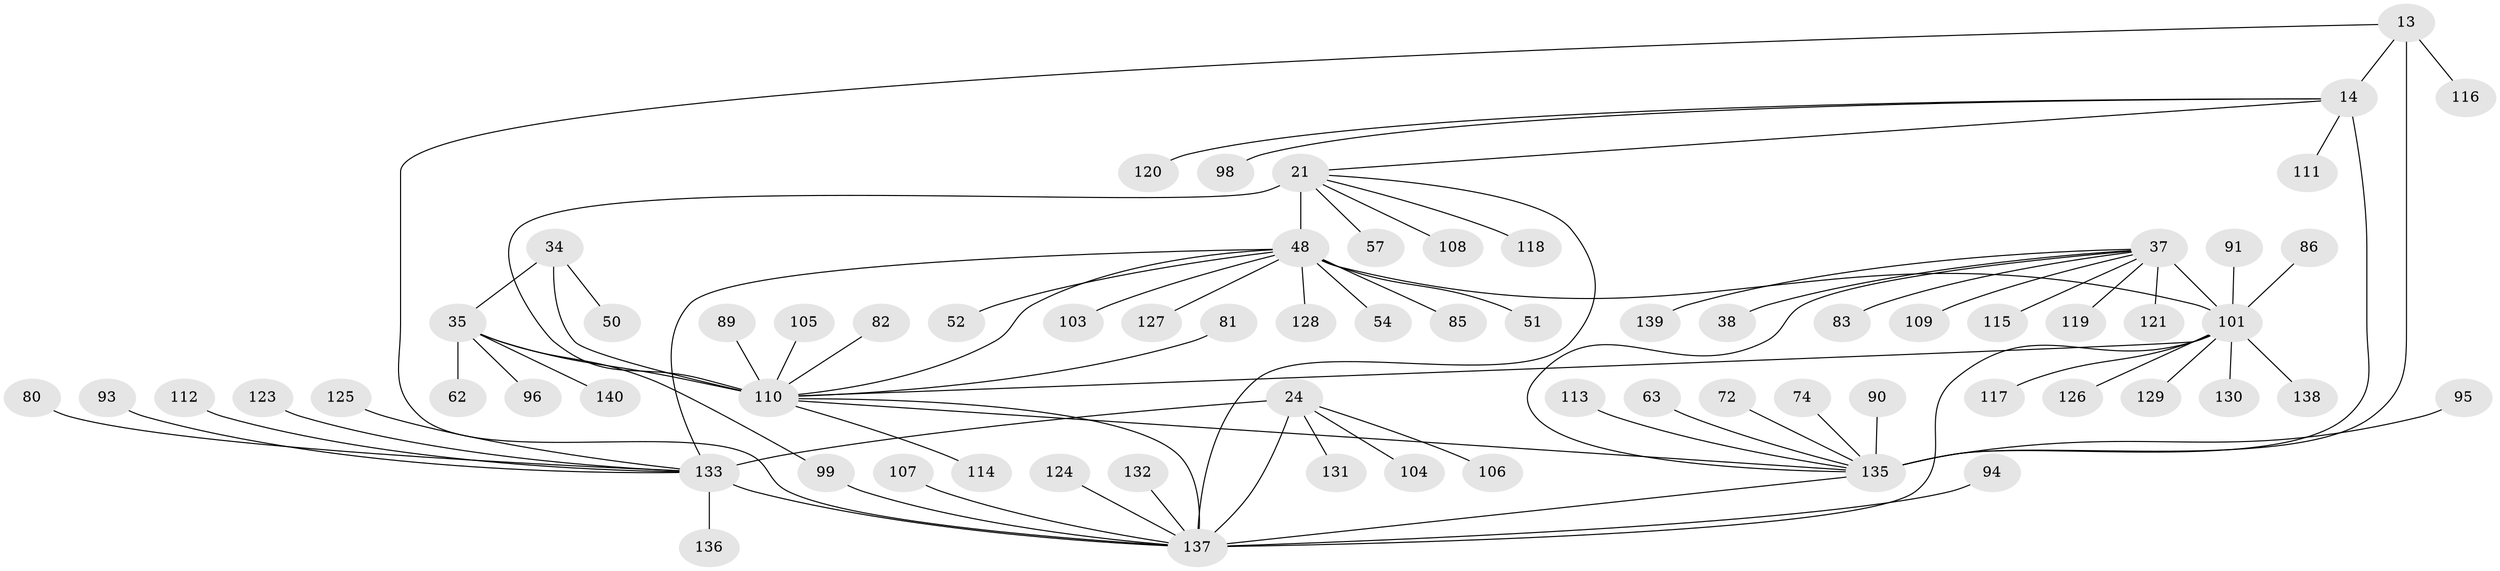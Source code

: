 // original degree distribution, {10: 0.03571428571428571, 9: 0.05714285714285714, 12: 0.014285714285714285, 7: 0.04285714285714286, 8: 0.04285714285714286, 13: 0.007142857142857143, 11: 0.014285714285714285, 6: 0.014285714285714285, 14: 0.014285714285714285, 17: 0.007142857142857143, 3: 0.05714285714285714, 1: 0.5714285714285714, 2: 0.12142857142857143}
// Generated by graph-tools (version 1.1) at 2025/54/03/09/25 04:54:59]
// undirected, 70 vertices, 82 edges
graph export_dot {
graph [start="1"]
  node [color=gray90,style=filled];
  13 [super="+9"];
  14 [super="+12"];
  21 [super="+19+17"];
  24 [super="+23"];
  34 [super="+32"];
  35 [super="+31"];
  37 [super="+3+7"];
  38;
  48 [super="+20"];
  50;
  51 [super="+44"];
  52 [super="+46"];
  54;
  57;
  62;
  63;
  72;
  74;
  80;
  81;
  82;
  83;
  85;
  86;
  89 [super="+67"];
  90;
  91 [super="+77"];
  93;
  94 [super="+56"];
  95;
  96;
  98;
  99 [super="+40"];
  101 [super="+6+43"];
  103;
  104;
  105;
  106;
  107;
  108;
  109;
  110 [super="+88+33+53+71+30+68+70+76"];
  111;
  112;
  113;
  114;
  115;
  116;
  117 [super="+41"];
  118;
  119;
  120;
  121;
  123;
  124;
  125;
  126;
  127 [super="+100"];
  128;
  129;
  130;
  131;
  132;
  133 [super="+28+39+55+69+75+79"];
  135 [super="+11+49+60"];
  136;
  137 [super="+65+102+58+134+27+97+45+59+78+84+61+122+87"];
  138;
  139;
  140 [super="+73"];
  13 -- 14 [weight=4];
  13 -- 116;
  13 -- 135 [weight=6];
  13 -- 137;
  14 -- 21;
  14 -- 111;
  14 -- 98;
  14 -- 120;
  14 -- 135 [weight=6];
  21 -- 118;
  21 -- 48 [weight=12];
  21 -- 57;
  21 -- 108;
  21 -- 110;
  21 -- 137 [weight=2];
  24 -- 131;
  24 -- 104;
  24 -- 106;
  24 -- 137 [weight=4];
  24 -- 133 [weight=6];
  34 -- 35 [weight=4];
  34 -- 50;
  34 -- 110 [weight=6];
  35 -- 96;
  35 -- 62;
  35 -- 99;
  35 -- 140;
  35 -- 110 [weight=6];
  37 -- 38;
  37 -- 101 [weight=12];
  37 -- 139;
  37 -- 109;
  37 -- 115;
  37 -- 119;
  37 -- 83;
  37 -- 135;
  37 -- 121;
  48 -- 101 [weight=2];
  48 -- 128;
  48 -- 133;
  48 -- 103;
  48 -- 110 [weight=2];
  48 -- 51;
  48 -- 52;
  48 -- 54;
  48 -- 85;
  48 -- 127;
  63 -- 135;
  72 -- 135;
  74 -- 135;
  80 -- 133;
  81 -- 110;
  82 -- 110;
  86 -- 101;
  89 -- 110;
  90 -- 135;
  91 -- 101;
  93 -- 133;
  94 -- 137;
  95 -- 135;
  99 -- 137;
  101 -- 110 [weight=2];
  101 -- 129;
  101 -- 130;
  101 -- 137 [weight=2];
  101 -- 138;
  101 -- 117;
  101 -- 126;
  105 -- 110;
  107 -- 137;
  110 -- 137 [weight=3];
  110 -- 114;
  110 -- 135;
  112 -- 133;
  113 -- 135;
  123 -- 133;
  124 -- 137;
  125 -- 133;
  132 -- 137;
  133 -- 136;
  133 -- 137 [weight=6];
  135 -- 137 [weight=3];
}
